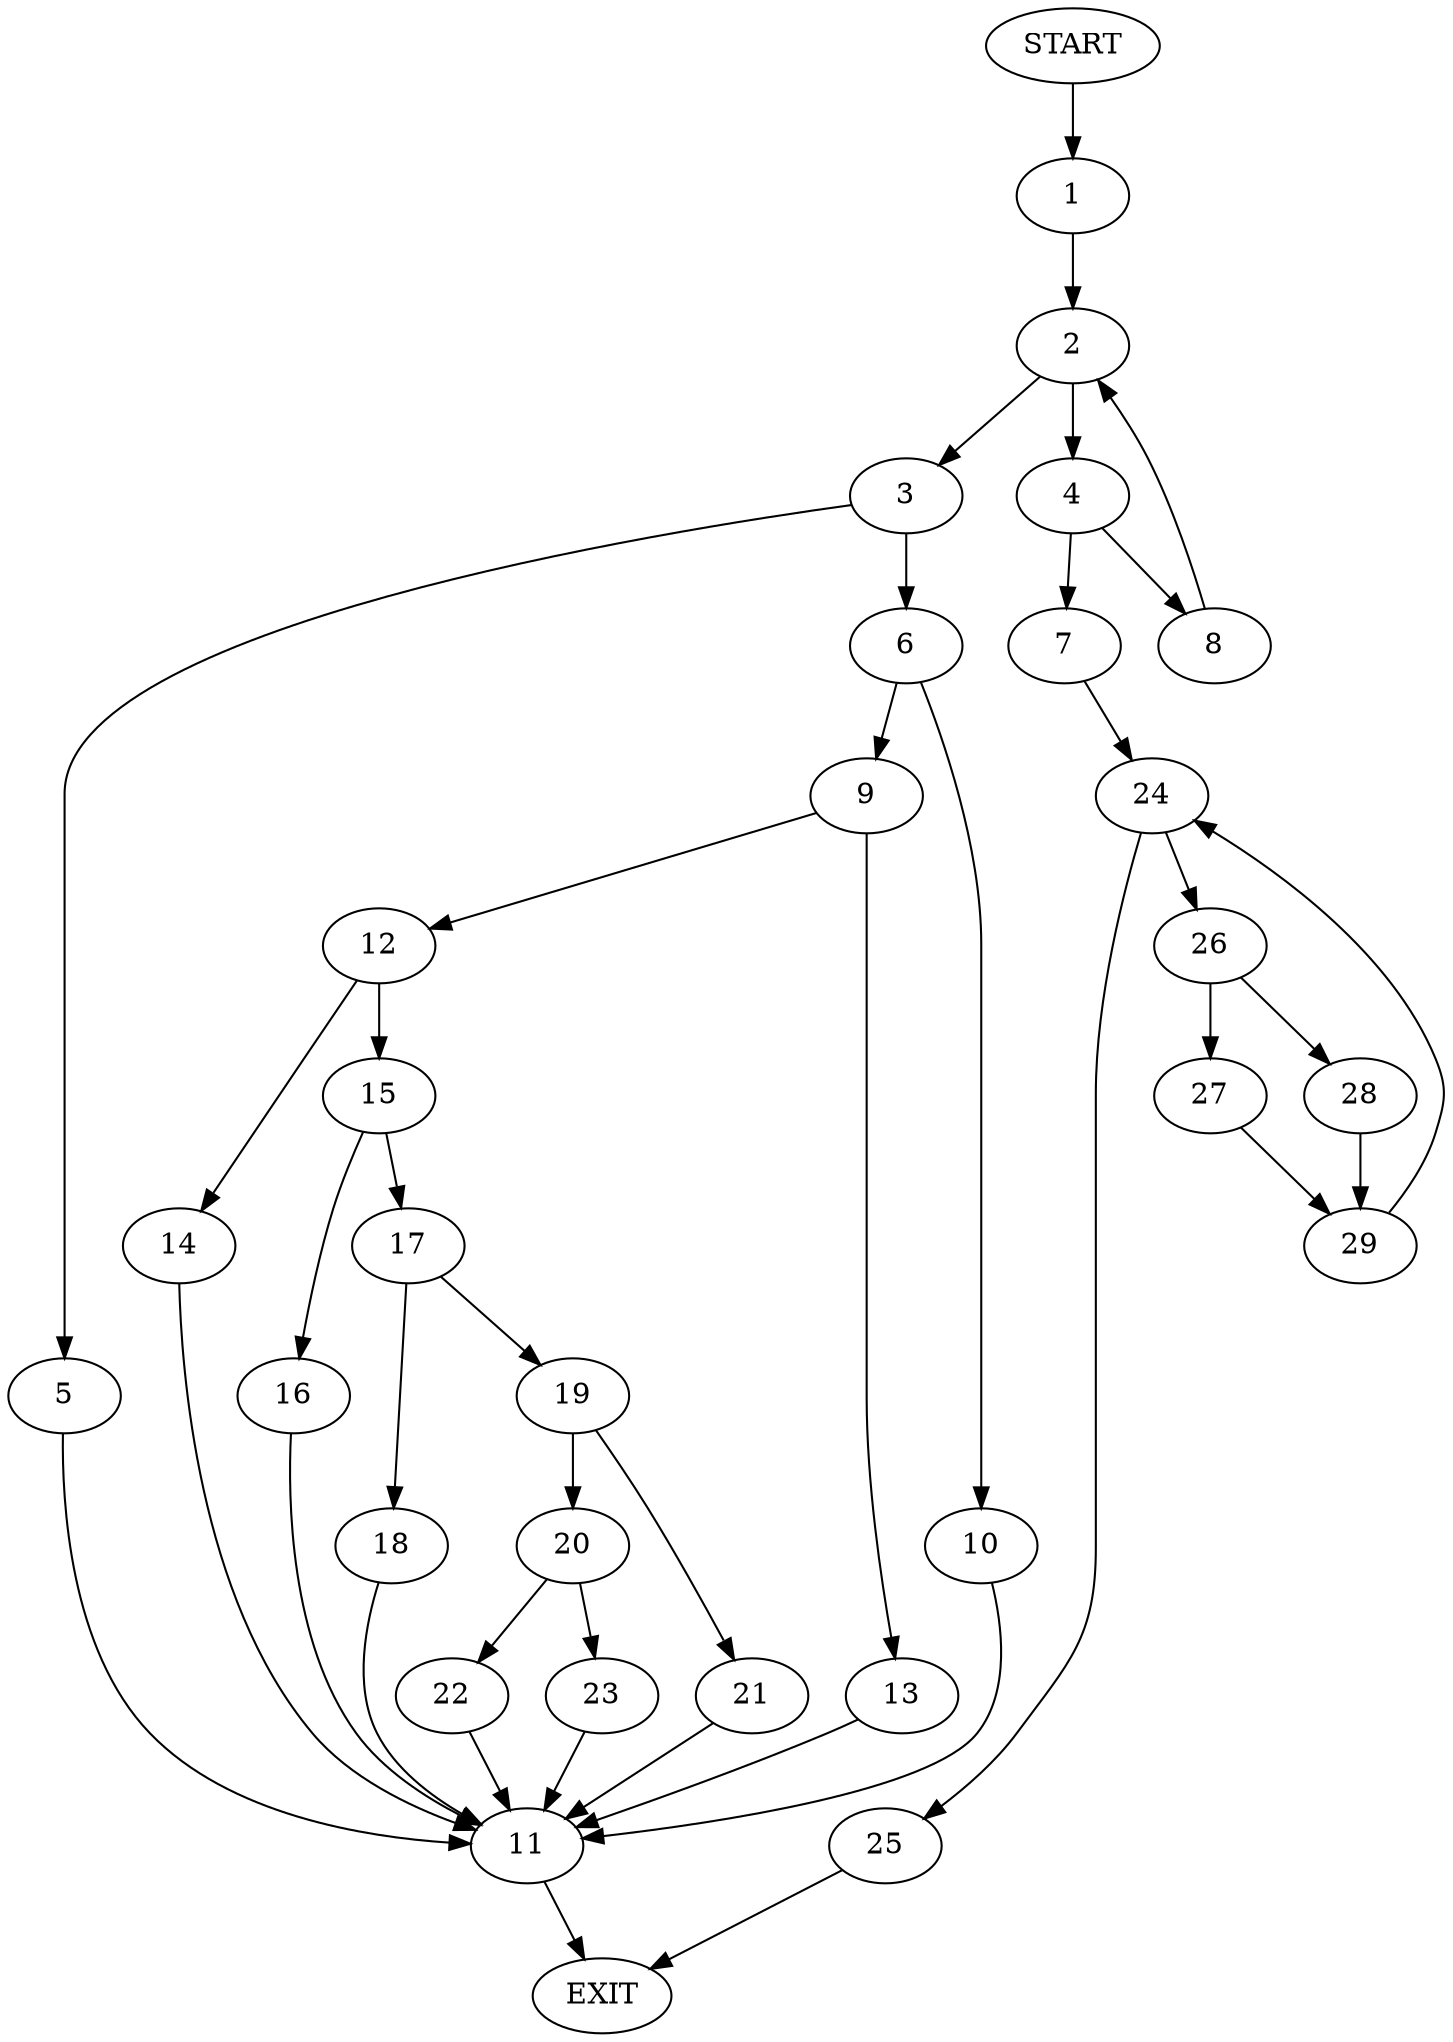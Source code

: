 digraph {
0 [label="START"]
30 [label="EXIT"]
0 -> 1
1 -> 2
2 -> 3
2 -> 4
3 -> 5
3 -> 6
4 -> 7
4 -> 8
6 -> 9
6 -> 10
5 -> 11
11 -> 30
10 -> 11
9 -> 12
9 -> 13
12 -> 14
12 -> 15
13 -> 11
14 -> 11
15 -> 16
15 -> 17
16 -> 11
17 -> 18
17 -> 19
19 -> 20
19 -> 21
18 -> 11
20 -> 22
20 -> 23
21 -> 11
22 -> 11
23 -> 11
7 -> 24
8 -> 2
24 -> 25
24 -> 26
26 -> 27
26 -> 28
25 -> 30
28 -> 29
27 -> 29
29 -> 24
}
